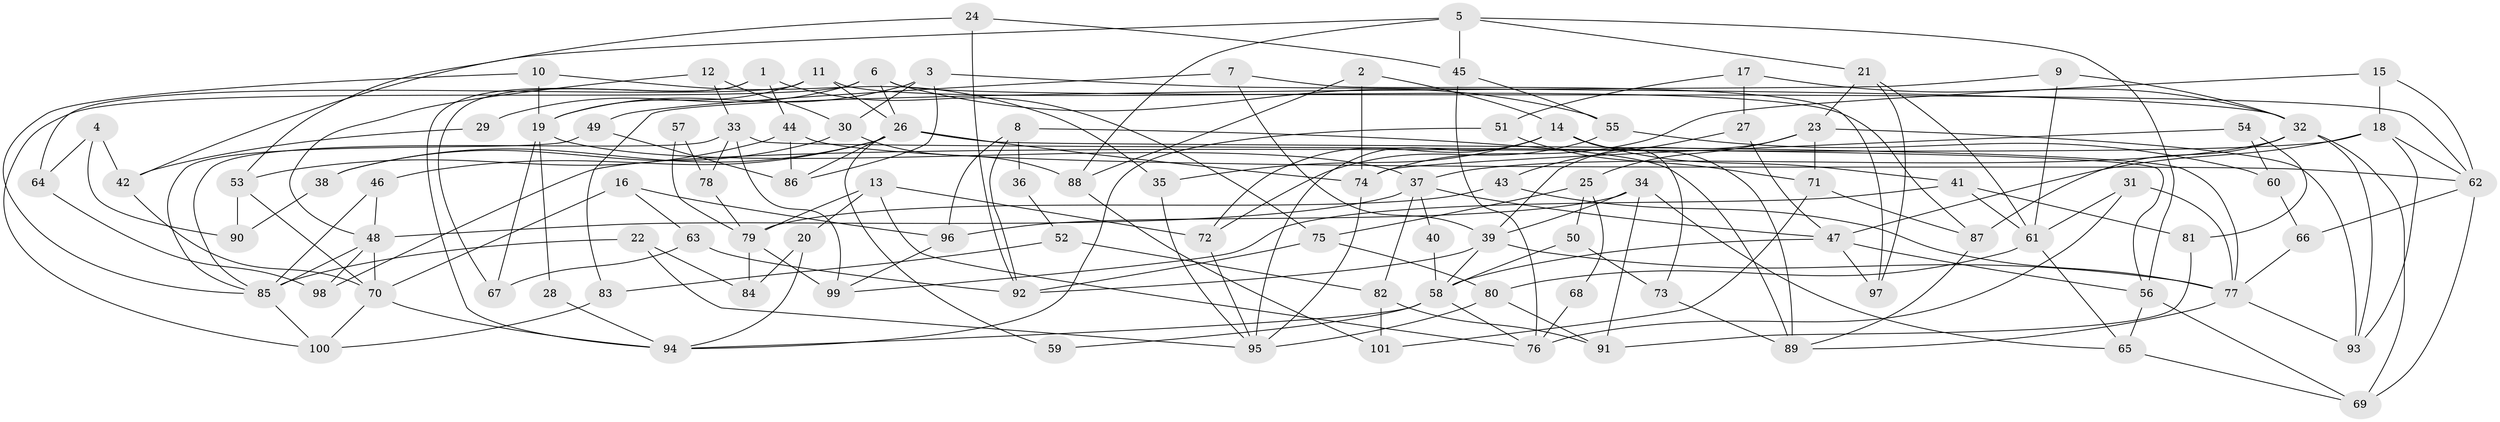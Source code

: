 // Generated by graph-tools (version 1.1) at 2025/14/03/09/25 04:14:56]
// undirected, 101 vertices, 202 edges
graph export_dot {
graph [start="1"]
  node [color=gray90,style=filled];
  1;
  2;
  3;
  4;
  5;
  6;
  7;
  8;
  9;
  10;
  11;
  12;
  13;
  14;
  15;
  16;
  17;
  18;
  19;
  20;
  21;
  22;
  23;
  24;
  25;
  26;
  27;
  28;
  29;
  30;
  31;
  32;
  33;
  34;
  35;
  36;
  37;
  38;
  39;
  40;
  41;
  42;
  43;
  44;
  45;
  46;
  47;
  48;
  49;
  50;
  51;
  52;
  53;
  54;
  55;
  56;
  57;
  58;
  59;
  60;
  61;
  62;
  63;
  64;
  65;
  66;
  67;
  68;
  69;
  70;
  71;
  72;
  73;
  74;
  75;
  76;
  77;
  78;
  79;
  80;
  81;
  82;
  83;
  84;
  85;
  86;
  87;
  88;
  89;
  90;
  91;
  92;
  93;
  94;
  95;
  96;
  97;
  98;
  99;
  100;
  101;
  1 -- 44;
  1 -- 67;
  1 -- 75;
  1 -- 94;
  2 -- 14;
  2 -- 74;
  2 -- 88;
  3 -- 32;
  3 -- 19;
  3 -- 30;
  3 -- 86;
  4 -- 90;
  4 -- 42;
  4 -- 64;
  5 -- 21;
  5 -- 56;
  5 -- 42;
  5 -- 45;
  5 -- 88;
  6 -- 26;
  6 -- 62;
  6 -- 29;
  6 -- 55;
  6 -- 100;
  7 -- 39;
  7 -- 97;
  7 -- 49;
  8 -- 92;
  8 -- 89;
  8 -- 36;
  8 -- 96;
  9 -- 32;
  9 -- 61;
  9 -- 83;
  10 -- 85;
  10 -- 35;
  10 -- 19;
  11 -- 19;
  11 -- 64;
  11 -- 26;
  11 -- 87;
  12 -- 30;
  12 -- 33;
  12 -- 48;
  13 -- 76;
  13 -- 20;
  13 -- 72;
  13 -- 79;
  14 -- 41;
  14 -- 95;
  14 -- 35;
  14 -- 72;
  14 -- 73;
  14 -- 89;
  15 -- 18;
  15 -- 62;
  15 -- 74;
  16 -- 70;
  16 -- 96;
  16 -- 63;
  17 -- 27;
  17 -- 32;
  17 -- 51;
  18 -- 93;
  18 -- 47;
  18 -- 62;
  18 -- 98;
  19 -- 37;
  19 -- 28;
  19 -- 67;
  20 -- 94;
  20 -- 84;
  21 -- 23;
  21 -- 61;
  21 -- 97;
  22 -- 95;
  22 -- 85;
  22 -- 84;
  23 -- 93;
  23 -- 71;
  23 -- 25;
  23 -- 39;
  24 -- 53;
  24 -- 45;
  24 -- 92;
  25 -- 75;
  25 -- 50;
  25 -- 68;
  26 -- 77;
  26 -- 38;
  26 -- 46;
  26 -- 59;
  26 -- 74;
  26 -- 86;
  27 -- 43;
  27 -- 47;
  28 -- 94;
  29 -- 42;
  30 -- 88;
  30 -- 38;
  31 -- 61;
  31 -- 76;
  31 -- 77;
  32 -- 37;
  32 -- 87;
  32 -- 69;
  32 -- 93;
  33 -- 56;
  33 -- 85;
  33 -- 78;
  33 -- 99;
  34 -- 39;
  34 -- 65;
  34 -- 91;
  34 -- 96;
  35 -- 95;
  36 -- 52;
  37 -- 48;
  37 -- 82;
  37 -- 40;
  37 -- 47;
  38 -- 90;
  39 -- 77;
  39 -- 58;
  39 -- 92;
  40 -- 58;
  41 -- 99;
  41 -- 81;
  41 -- 61;
  42 -- 70;
  43 -- 79;
  43 -- 77;
  44 -- 62;
  44 -- 86;
  44 -- 53;
  45 -- 55;
  45 -- 76;
  46 -- 48;
  46 -- 85;
  47 -- 58;
  47 -- 56;
  47 -- 97;
  48 -- 85;
  48 -- 70;
  48 -- 98;
  49 -- 86;
  49 -- 85;
  50 -- 58;
  50 -- 73;
  51 -- 94;
  51 -- 71;
  52 -- 82;
  52 -- 83;
  53 -- 70;
  53 -- 90;
  54 -- 60;
  54 -- 74;
  54 -- 81;
  55 -- 72;
  55 -- 60;
  56 -- 69;
  56 -- 65;
  57 -- 78;
  57 -- 79;
  58 -- 94;
  58 -- 59;
  58 -- 76;
  60 -- 66;
  61 -- 80;
  61 -- 65;
  62 -- 69;
  62 -- 66;
  63 -- 92;
  63 -- 67;
  64 -- 98;
  65 -- 69;
  66 -- 77;
  68 -- 76;
  70 -- 100;
  70 -- 94;
  71 -- 87;
  71 -- 101;
  72 -- 95;
  73 -- 89;
  74 -- 95;
  75 -- 92;
  75 -- 80;
  77 -- 89;
  77 -- 93;
  78 -- 79;
  79 -- 99;
  79 -- 84;
  80 -- 95;
  80 -- 91;
  81 -- 91;
  82 -- 101;
  82 -- 91;
  83 -- 100;
  85 -- 100;
  87 -- 89;
  88 -- 101;
  96 -- 99;
}
